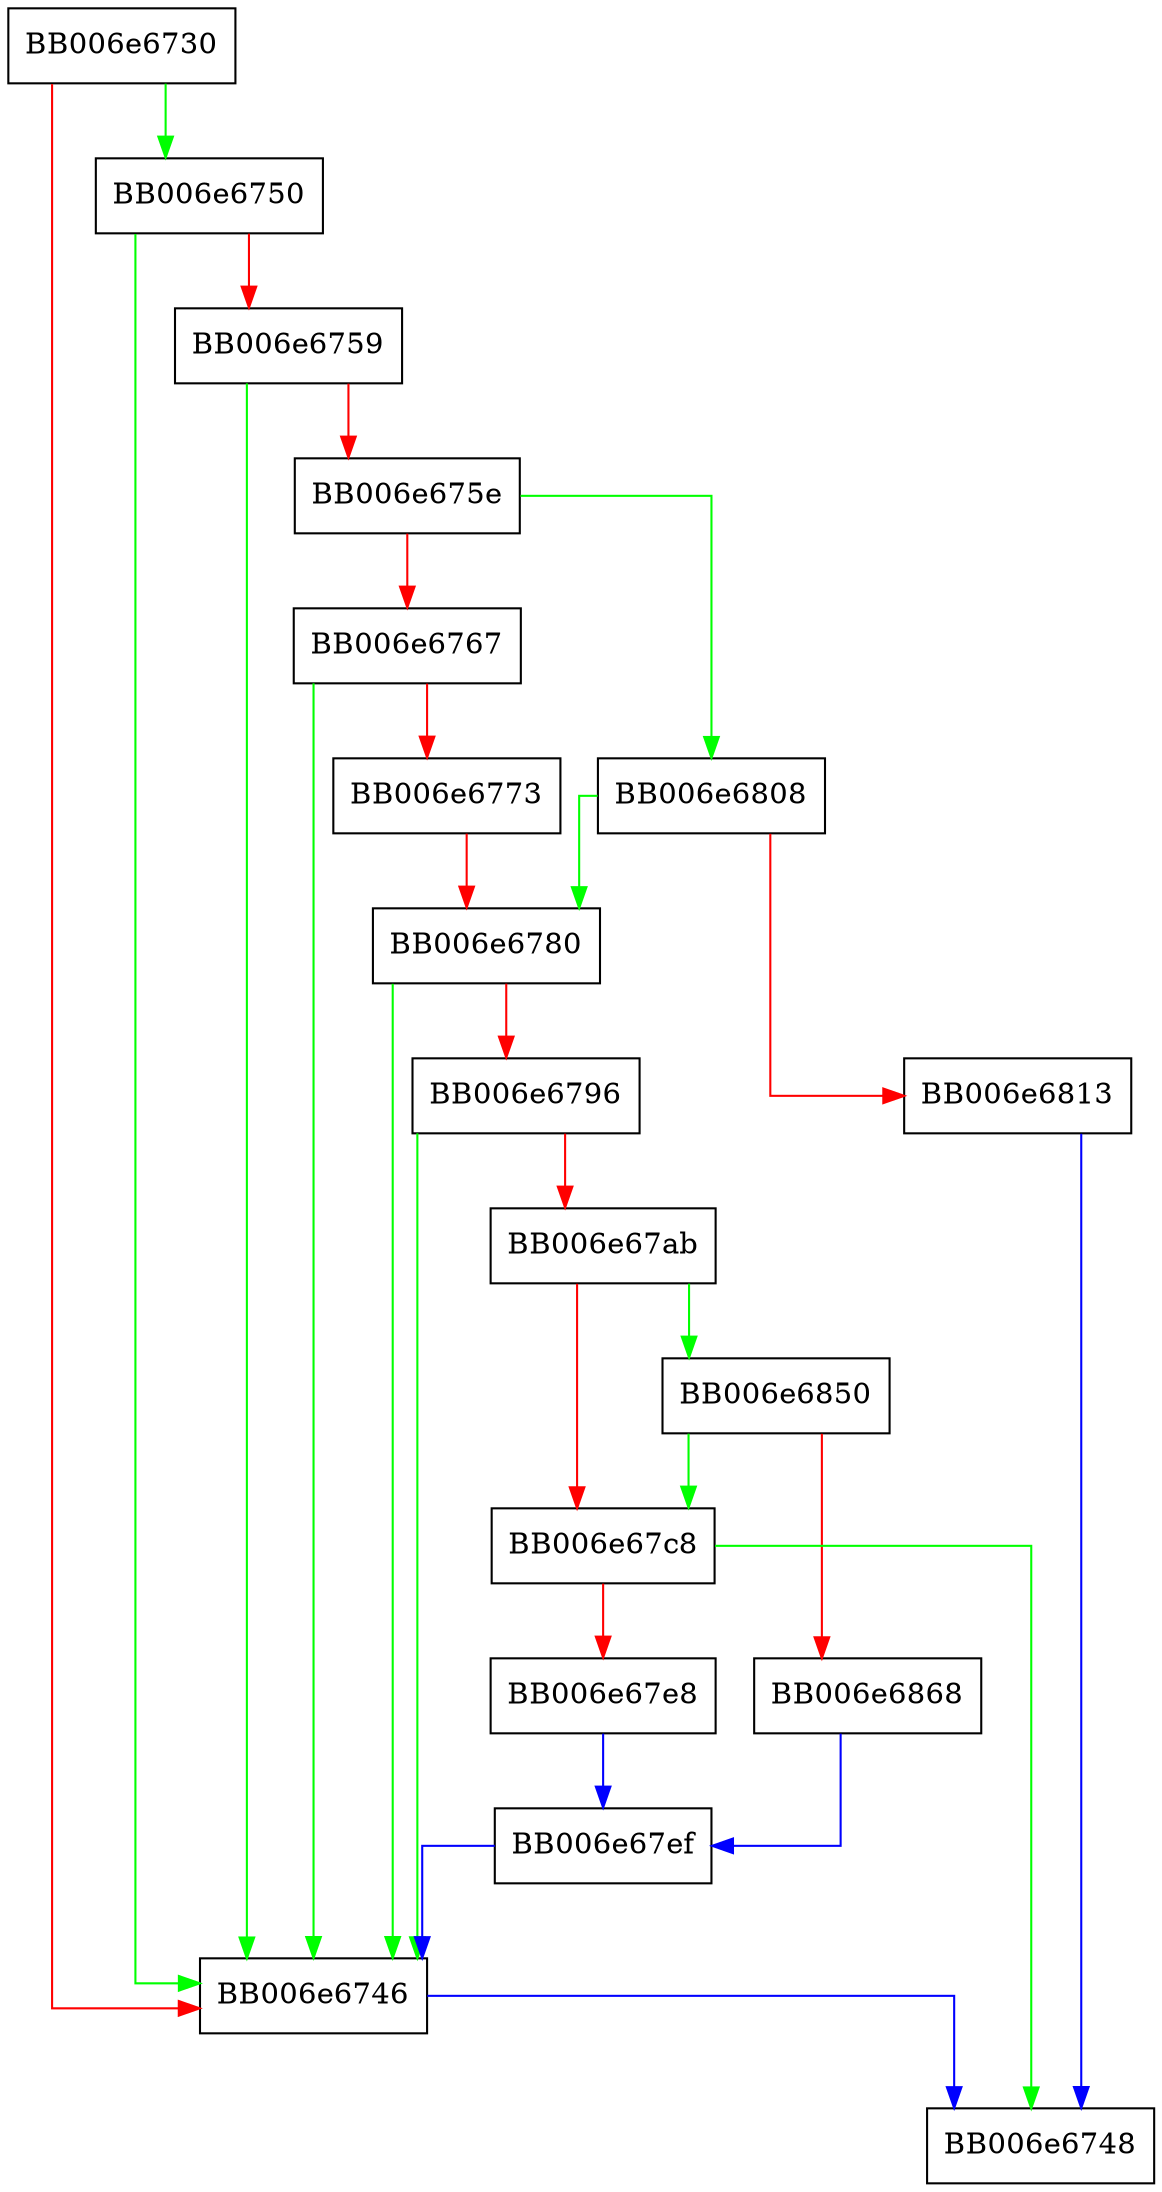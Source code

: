 digraph dsa_sha384_sign_message_init {
  node [shape="box"];
  graph [splines=ortho];
  BB006e6730 -> BB006e6750 [color="green"];
  BB006e6730 -> BB006e6746 [color="red"];
  BB006e6746 -> BB006e6748 [color="blue"];
  BB006e6750 -> BB006e6746 [color="green"];
  BB006e6750 -> BB006e6759 [color="red"];
  BB006e6759 -> BB006e6746 [color="green"];
  BB006e6759 -> BB006e675e [color="red"];
  BB006e675e -> BB006e6808 [color="green"];
  BB006e675e -> BB006e6767 [color="red"];
  BB006e6767 -> BB006e6746 [color="green"];
  BB006e6767 -> BB006e6773 [color="red"];
  BB006e6773 -> BB006e6780 [color="red"];
  BB006e6780 -> BB006e6746 [color="green"];
  BB006e6780 -> BB006e6796 [color="red"];
  BB006e6796 -> BB006e6746 [color="green"];
  BB006e6796 -> BB006e67ab [color="red"];
  BB006e67ab -> BB006e6850 [color="green"];
  BB006e67ab -> BB006e67c8 [color="red"];
  BB006e67c8 -> BB006e6748 [color="green"];
  BB006e67c8 -> BB006e67e8 [color="red"];
  BB006e67e8 -> BB006e67ef [color="blue"];
  BB006e67ef -> BB006e6746 [color="blue"];
  BB006e6808 -> BB006e6780 [color="green"];
  BB006e6808 -> BB006e6813 [color="red"];
  BB006e6813 -> BB006e6748 [color="blue"];
  BB006e6850 -> BB006e67c8 [color="green"];
  BB006e6850 -> BB006e6868 [color="red"];
  BB006e6868 -> BB006e67ef [color="blue"];
}